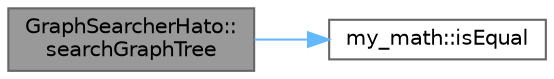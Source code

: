 digraph "GraphSearcherHato::searchGraphTree"
{
 // LATEX_PDF_SIZE
  bgcolor="transparent";
  edge [fontname=Helvetica,fontsize=10,labelfontname=Helvetica,labelfontsize=10];
  node [fontname=Helvetica,fontsize=10,shape=box,height=0.2,width=0.4];
  rankdir="LR";
  Node1 [id="Node000001",label="GraphSearcherHato::\lsearchGraphTree",height=0.2,width=0.4,color="gray40", fillcolor="grey60", style="filled", fontcolor="black",tooltip="グラフを受け取り，その中から最適な次の動作を出力する．"];
  Node1 -> Node2 [id="edge1_Node000001_Node000002",color="steelblue1",style="solid",tooltip=" "];
  Node2 [id="Node000002",label="my_math::isEqual",height=0.2,width=0.4,color="grey40", fillcolor="white", style="filled",URL="$namespacemy__math.html#a7cd0d6acfc2a64d8765a1ccea59a7c8a",tooltip="C++において，小数同士の計算は誤差が出てしまう．誤差込みで値が等しいか調べる．"];
}
